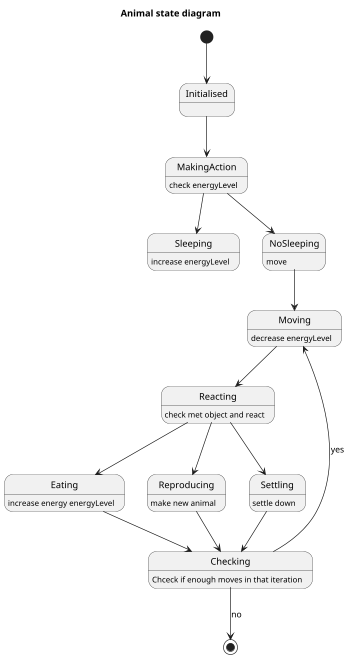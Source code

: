 @startuml
title Animal state diagram
scale 350 width
[*] --> Initialised
MakingAction: check energyLevel
Sleeping: increase energyLevel
NoSleeping: move
Moving: decrease energyLevel
Reacting: check met object and react
Eating: increase energy energyLevel
Reproducing: make new animal
Settling: settle down
Checking: Chceck if enough moves in that iteration

Initialised --> MakingAction
MakingAction --> Sleeping
MakingAction --> NoSleeping
NoSleeping --> Moving
Moving --> Reacting
Reacting --> Settling
Reacting --> Eating
Reacting --> Reproducing

Settling --> Checking
Eating --> Checking
Reproducing --> Checking

Checking --> Moving: yes
Checking --> [*]: no

@enduml